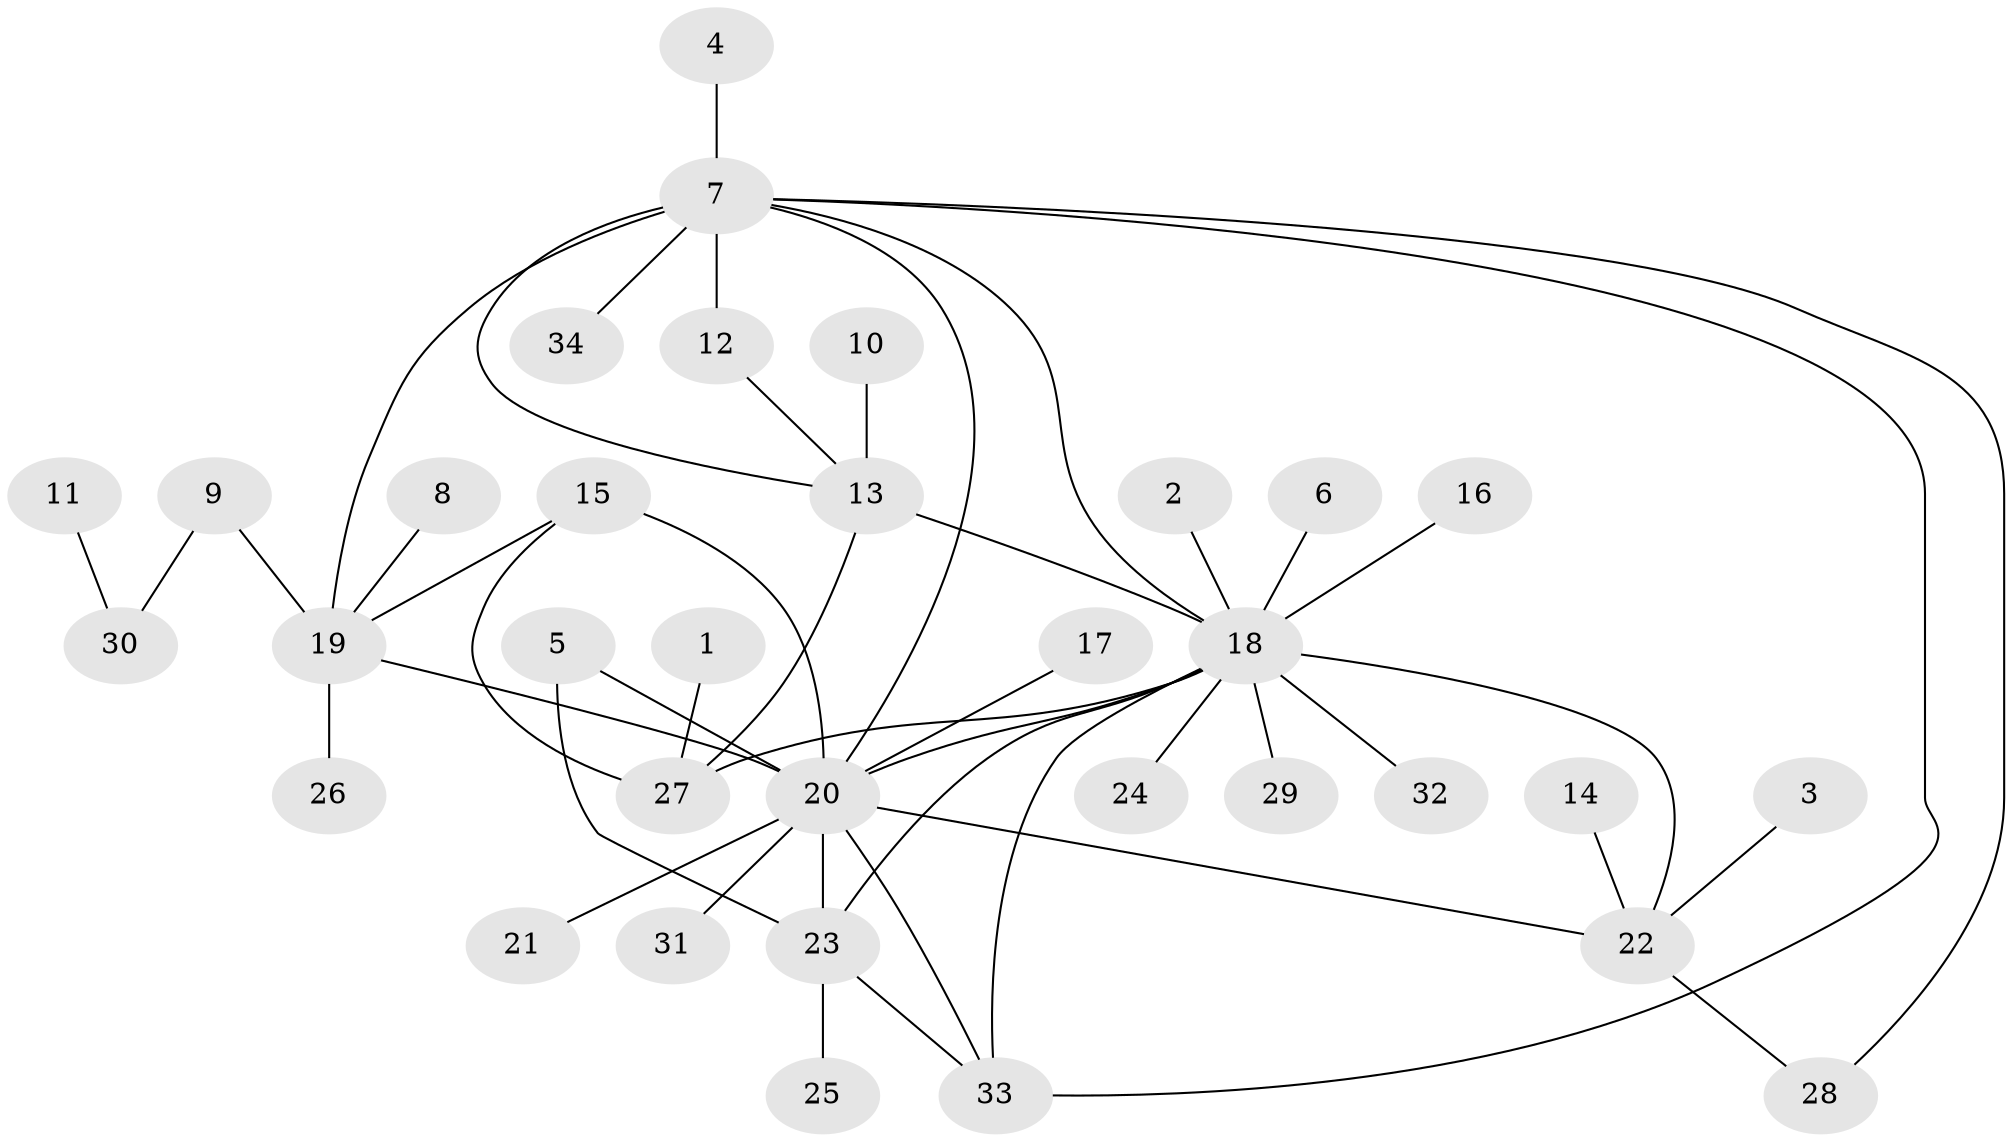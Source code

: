 // original degree distribution, {8: 0.06060606060606061, 4: 0.030303030303030304, 5: 0.045454545454545456, 7: 0.06060606060606061, 6: 0.030303030303030304, 1: 0.5303030303030303, 2: 0.18181818181818182, 3: 0.06060606060606061}
// Generated by graph-tools (version 1.1) at 2025/26/03/09/25 03:26:38]
// undirected, 34 vertices, 47 edges
graph export_dot {
graph [start="1"]
  node [color=gray90,style=filled];
  1;
  2;
  3;
  4;
  5;
  6;
  7;
  8;
  9;
  10;
  11;
  12;
  13;
  14;
  15;
  16;
  17;
  18;
  19;
  20;
  21;
  22;
  23;
  24;
  25;
  26;
  27;
  28;
  29;
  30;
  31;
  32;
  33;
  34;
  1 -- 27 [weight=1.0];
  2 -- 18 [weight=1.0];
  3 -- 22 [weight=1.0];
  4 -- 7 [weight=1.0];
  5 -- 20 [weight=1.0];
  5 -- 23 [weight=1.0];
  6 -- 18 [weight=1.0];
  7 -- 12 [weight=1.0];
  7 -- 13 [weight=1.0];
  7 -- 18 [weight=1.0];
  7 -- 19 [weight=2.0];
  7 -- 20 [weight=1.0];
  7 -- 28 [weight=1.0];
  7 -- 33 [weight=1.0];
  7 -- 34 [weight=1.0];
  8 -- 19 [weight=1.0];
  9 -- 19 [weight=1.0];
  9 -- 30 [weight=1.0];
  10 -- 13 [weight=1.0];
  11 -- 30 [weight=1.0];
  12 -- 13 [weight=1.0];
  13 -- 18 [weight=1.0];
  13 -- 27 [weight=1.0];
  14 -- 22 [weight=1.0];
  15 -- 19 [weight=1.0];
  15 -- 20 [weight=1.0];
  15 -- 27 [weight=1.0];
  16 -- 18 [weight=1.0];
  17 -- 20 [weight=1.0];
  18 -- 20 [weight=1.0];
  18 -- 22 [weight=1.0];
  18 -- 23 [weight=1.0];
  18 -- 24 [weight=1.0];
  18 -- 27 [weight=1.0];
  18 -- 29 [weight=1.0];
  18 -- 32 [weight=1.0];
  18 -- 33 [weight=1.0];
  19 -- 20 [weight=1.0];
  19 -- 26 [weight=1.0];
  20 -- 21 [weight=1.0];
  20 -- 22 [weight=2.0];
  20 -- 23 [weight=2.0];
  20 -- 31 [weight=1.0];
  20 -- 33 [weight=1.0];
  22 -- 28 [weight=1.0];
  23 -- 25 [weight=1.0];
  23 -- 33 [weight=1.0];
}
